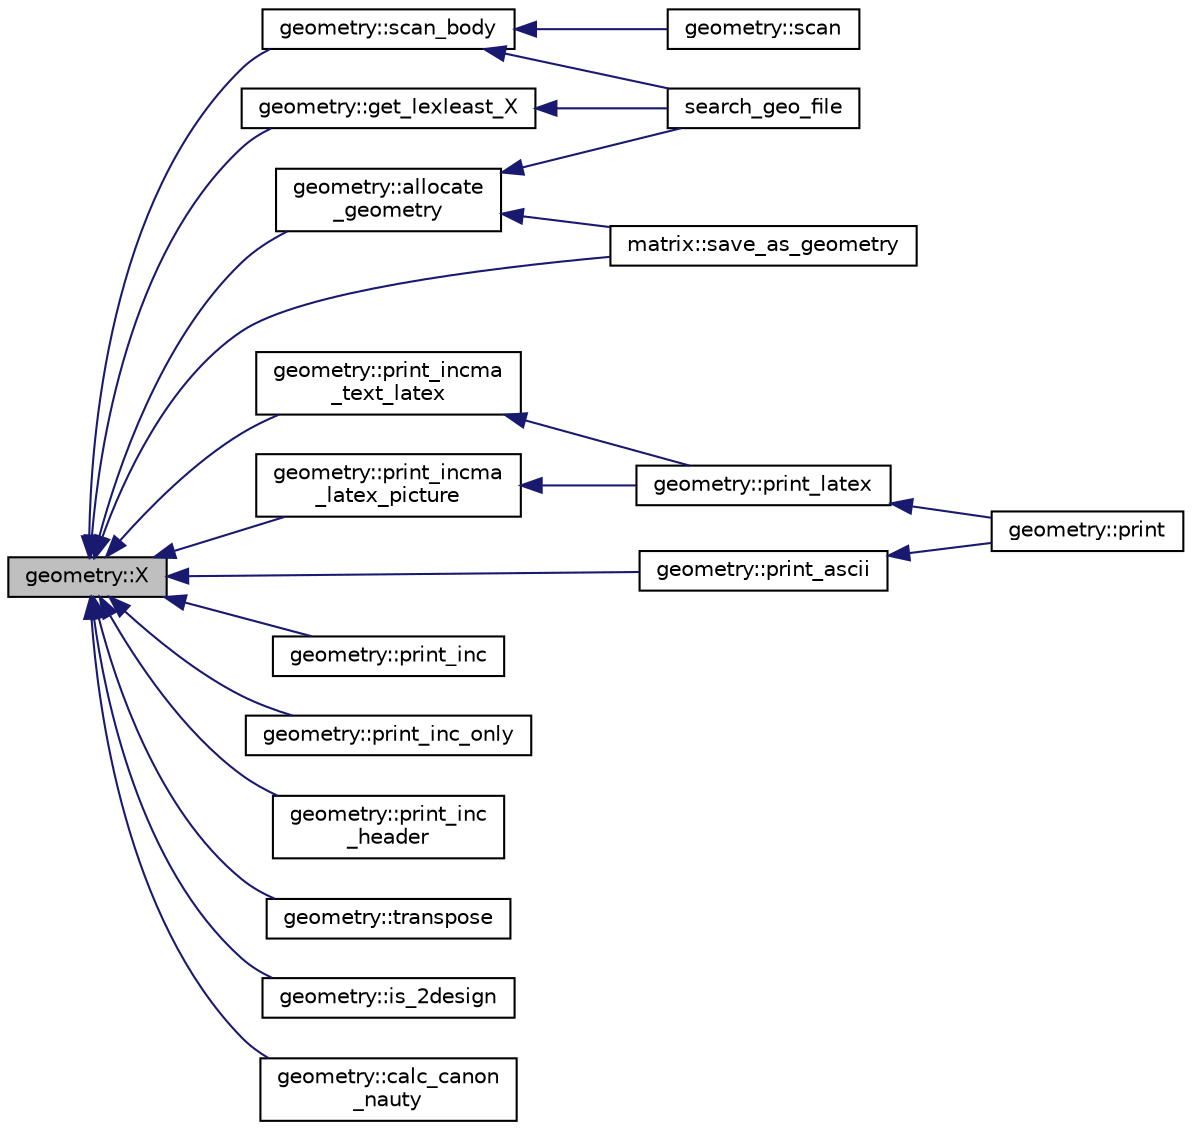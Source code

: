 digraph "geometry::X"
{
  edge [fontname="Helvetica",fontsize="10",labelfontname="Helvetica",labelfontsize="10"];
  node [fontname="Helvetica",fontsize="10",shape=record];
  rankdir="LR";
  Node2165 [label="geometry::X",height=0.2,width=0.4,color="black", fillcolor="grey75", style="filled", fontcolor="black"];
  Node2165 -> Node2166 [dir="back",color="midnightblue",fontsize="10",style="solid",fontname="Helvetica"];
  Node2166 [label="geometry::allocate\l_geometry",height=0.2,width=0.4,color="black", fillcolor="white", style="filled",URL="$da/d44/classgeometry.html#a243e84ff38207957ad5976020c19a033"];
  Node2166 -> Node2167 [dir="back",color="midnightblue",fontsize="10",style="solid",fontname="Helvetica"];
  Node2167 [label="search_geo_file",height=0.2,width=0.4,color="black", fillcolor="white", style="filled",URL="$d6/d4a/geometry_8_c.html#a11af609febe3a9db20d8236af36928c5"];
  Node2166 -> Node2168 [dir="back",color="midnightblue",fontsize="10",style="solid",fontname="Helvetica"];
  Node2168 [label="matrix::save_as_geometry",height=0.2,width=0.4,color="black", fillcolor="white", style="filled",URL="$d1/d8d/classmatrix.html#ae2ce1d7bc40998e94c67cc2336f47665"];
  Node2165 -> Node2169 [dir="back",color="midnightblue",fontsize="10",style="solid",fontname="Helvetica"];
  Node2169 [label="geometry::print_incma\l_text_latex",height=0.2,width=0.4,color="black", fillcolor="white", style="filled",URL="$da/d44/classgeometry.html#a400fa93fa773518f7b55c454fa69ee78"];
  Node2169 -> Node2170 [dir="back",color="midnightblue",fontsize="10",style="solid",fontname="Helvetica"];
  Node2170 [label="geometry::print_latex",height=0.2,width=0.4,color="black", fillcolor="white", style="filled",URL="$da/d44/classgeometry.html#a1d45497d61d4dc8f7325156158b7e661"];
  Node2170 -> Node2171 [dir="back",color="midnightblue",fontsize="10",style="solid",fontname="Helvetica"];
  Node2171 [label="geometry::print",height=0.2,width=0.4,color="black", fillcolor="white", style="filled",URL="$da/d44/classgeometry.html#af92f963887d22dd3437f585df929208d"];
  Node2165 -> Node2172 [dir="back",color="midnightblue",fontsize="10",style="solid",fontname="Helvetica"];
  Node2172 [label="geometry::print_incma\l_latex_picture",height=0.2,width=0.4,color="black", fillcolor="white", style="filled",URL="$da/d44/classgeometry.html#ae0d174439d57d9bc0b0dd7ffe210b148"];
  Node2172 -> Node2170 [dir="back",color="midnightblue",fontsize="10",style="solid",fontname="Helvetica"];
  Node2165 -> Node2173 [dir="back",color="midnightblue",fontsize="10",style="solid",fontname="Helvetica"];
  Node2173 [label="geometry::print_inc",height=0.2,width=0.4,color="black", fillcolor="white", style="filled",URL="$da/d44/classgeometry.html#a8b902a6f06a92a18b345e4de42e6508d"];
  Node2165 -> Node2174 [dir="back",color="midnightblue",fontsize="10",style="solid",fontname="Helvetica"];
  Node2174 [label="geometry::print_inc_only",height=0.2,width=0.4,color="black", fillcolor="white", style="filled",URL="$da/d44/classgeometry.html#a6086ce49de61288d20a69a4dfed44a35"];
  Node2165 -> Node2175 [dir="back",color="midnightblue",fontsize="10",style="solid",fontname="Helvetica"];
  Node2175 [label="geometry::print_inc\l_header",height=0.2,width=0.4,color="black", fillcolor="white", style="filled",URL="$da/d44/classgeometry.html#ab78810f270f25de6b65169d5c62d7806"];
  Node2165 -> Node2176 [dir="back",color="midnightblue",fontsize="10",style="solid",fontname="Helvetica"];
  Node2176 [label="geometry::print_ascii",height=0.2,width=0.4,color="black", fillcolor="white", style="filled",URL="$da/d44/classgeometry.html#a8f5356989decb76fddb4926714240c0d"];
  Node2176 -> Node2171 [dir="back",color="midnightblue",fontsize="10",style="solid",fontname="Helvetica"];
  Node2165 -> Node2177 [dir="back",color="midnightblue",fontsize="10",style="solid",fontname="Helvetica"];
  Node2177 [label="geometry::scan_body",height=0.2,width=0.4,color="black", fillcolor="white", style="filled",URL="$da/d44/classgeometry.html#a71bc2e3a3f4ca02e8518ab5518a4e0df"];
  Node2177 -> Node2178 [dir="back",color="midnightblue",fontsize="10",style="solid",fontname="Helvetica"];
  Node2178 [label="geometry::scan",height=0.2,width=0.4,color="black", fillcolor="white", style="filled",URL="$da/d44/classgeometry.html#ac6f757d1a8855800d3da3fa1e83e812d"];
  Node2177 -> Node2167 [dir="back",color="midnightblue",fontsize="10",style="solid",fontname="Helvetica"];
  Node2165 -> Node2179 [dir="back",color="midnightblue",fontsize="10",style="solid",fontname="Helvetica"];
  Node2179 [label="geometry::transpose",height=0.2,width=0.4,color="black", fillcolor="white", style="filled",URL="$da/d44/classgeometry.html#ad7132289ee0bc683f8c00c6762bb5035"];
  Node2165 -> Node2180 [dir="back",color="midnightblue",fontsize="10",style="solid",fontname="Helvetica"];
  Node2180 [label="geometry::is_2design",height=0.2,width=0.4,color="black", fillcolor="white", style="filled",URL="$da/d44/classgeometry.html#a31e12da96f9d6f9fd62330bdbc59236d"];
  Node2165 -> Node2181 [dir="back",color="midnightblue",fontsize="10",style="solid",fontname="Helvetica"];
  Node2181 [label="geometry::calc_canon\l_nauty",height=0.2,width=0.4,color="black", fillcolor="white", style="filled",URL="$da/d44/classgeometry.html#ada4d0bca80d2ad69300625167320dc5d"];
  Node2165 -> Node2182 [dir="back",color="midnightblue",fontsize="10",style="solid",fontname="Helvetica"];
  Node2182 [label="geometry::get_lexleast_X",height=0.2,width=0.4,color="black", fillcolor="white", style="filled",URL="$da/d44/classgeometry.html#a0fe3595dfda0489759f397fecf455c17"];
  Node2182 -> Node2167 [dir="back",color="midnightblue",fontsize="10",style="solid",fontname="Helvetica"];
  Node2165 -> Node2168 [dir="back",color="midnightblue",fontsize="10",style="solid",fontname="Helvetica"];
}
